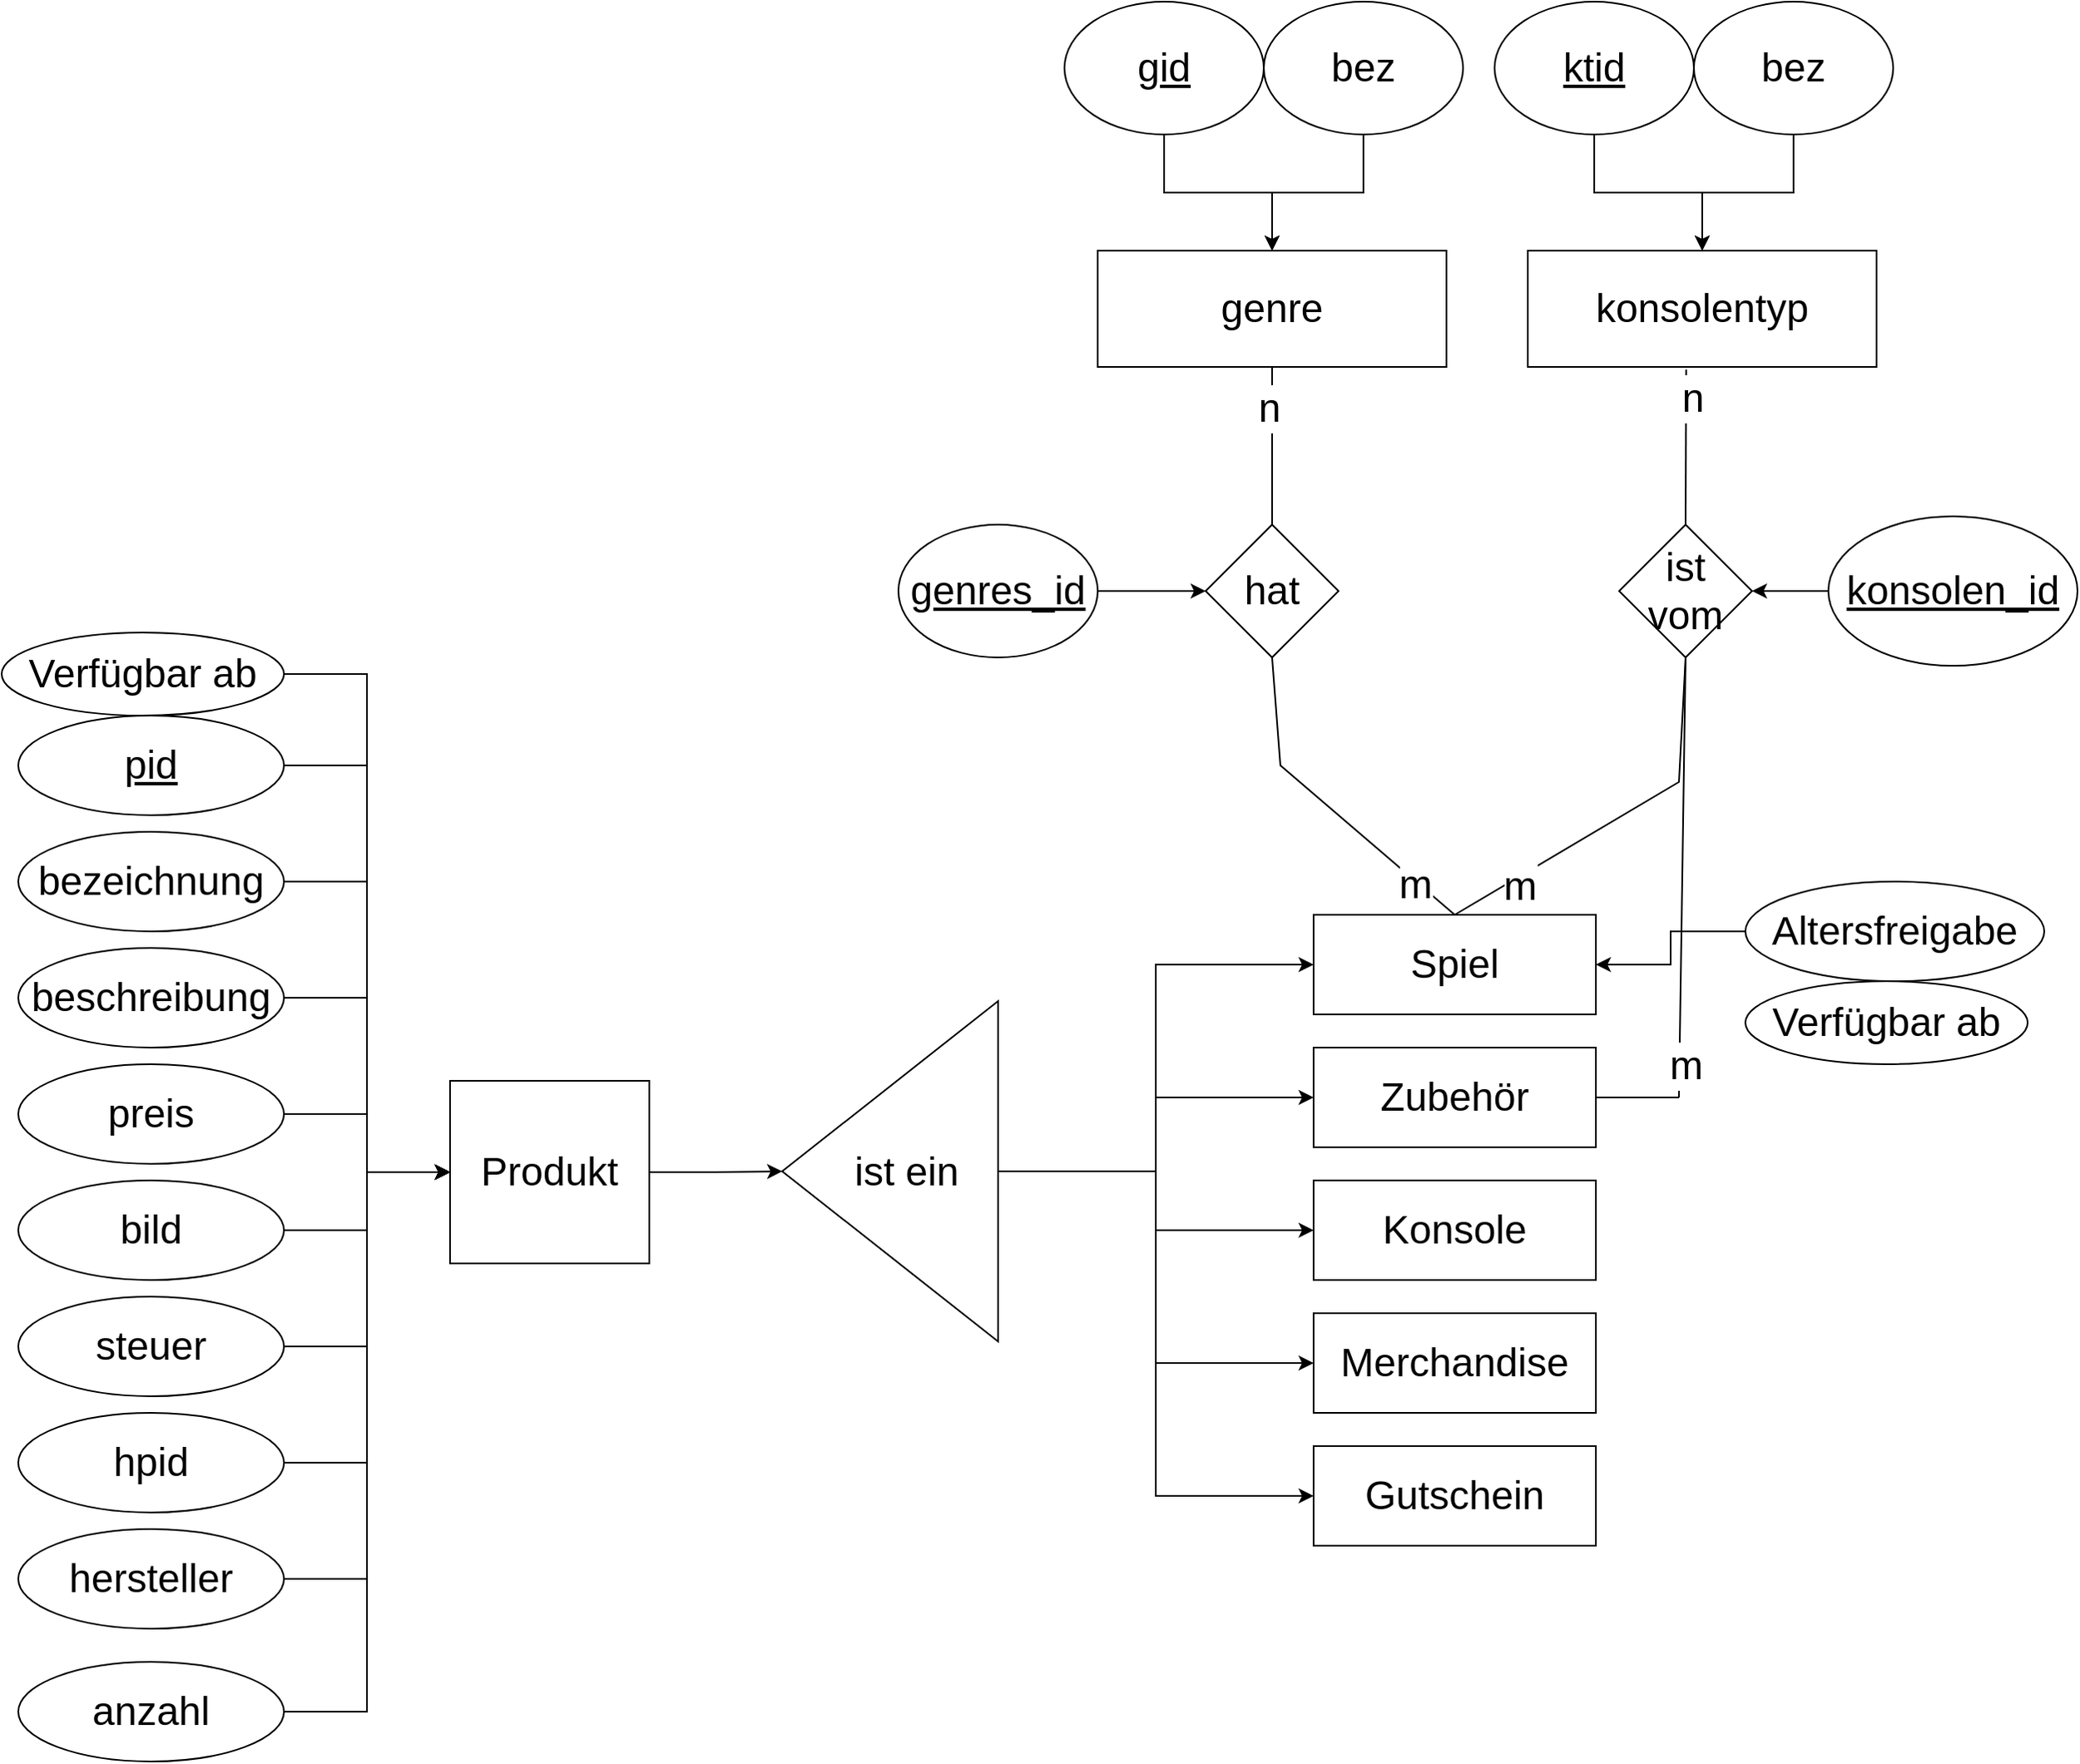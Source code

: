 <mxfile version="20.8.11" type="device"><diagram id="zSTAKk43xxl4LAh809bD" name="Seite-1"><mxGraphModel dx="1300" dy="1969" grid="1" gridSize="10" guides="1" tooltips="1" connect="1" arrows="1" fold="1" page="1" pageScale="1" pageWidth="1920" pageHeight="1200" math="0" shadow="0"><root><mxCell id="0"/><mxCell id="1" parent="0"/><mxCell id="m4fUZMMEuc3NwPpYP440-58" style="edgeStyle=orthogonalEdgeStyle;rounded=0;orthogonalLoop=1;jettySize=auto;html=1;exitX=1;exitY=0.5;exitDx=0;exitDy=0;fontSize=24;" parent="1" source="m4fUZMMEuc3NwPpYP440-1" target="m4fUZMMEuc3NwPpYP440-56" edge="1"><mxGeometry relative="1" as="geometry"/></mxCell><mxCell id="m4fUZMMEuc3NwPpYP440-1" value="&lt;div style=&quot;font-size: 24px;&quot;&gt;Produkt&lt;/div&gt;" style="rounded=0;whiteSpace=wrap;html=1;" parent="1" vertex="1"><mxGeometry x="660" y="220" width="120" height="110" as="geometry"/></mxCell><mxCell id="m4fUZMMEuc3NwPpYP440-53" style="edgeStyle=orthogonalEdgeStyle;rounded=0;orthogonalLoop=1;jettySize=auto;html=1;exitX=1;exitY=0.5;exitDx=0;exitDy=0;entryX=0;entryY=0.5;entryDx=0;entryDy=0;fontSize=24;" parent="1" source="m4fUZMMEuc3NwPpYP440-2" target="m4fUZMMEuc3NwPpYP440-1" edge="1"><mxGeometry relative="1" as="geometry"/></mxCell><mxCell id="m4fUZMMEuc3NwPpYP440-2" value="&lt;u&gt;pid&lt;/u&gt;" style="ellipse;whiteSpace=wrap;html=1;fontSize=24;" parent="1" vertex="1"><mxGeometry x="400" width="160" height="60" as="geometry"/></mxCell><mxCell id="m4fUZMMEuc3NwPpYP440-10" style="edgeStyle=orthogonalEdgeStyle;rounded=0;orthogonalLoop=1;jettySize=auto;html=1;exitX=1;exitY=0.5;exitDx=0;exitDy=0;entryX=0;entryY=0.5;entryDx=0;entryDy=0;fontSize=24;" parent="1" source="m4fUZMMEuc3NwPpYP440-3" target="m4fUZMMEuc3NwPpYP440-1" edge="1"><mxGeometry relative="1" as="geometry"/></mxCell><mxCell id="m4fUZMMEuc3NwPpYP440-3" value="bezeichnung" style="ellipse;whiteSpace=wrap;html=1;fontSize=24;" parent="1" vertex="1"><mxGeometry x="400" y="70" width="160" height="60" as="geometry"/></mxCell><mxCell id="m4fUZMMEuc3NwPpYP440-12" style="edgeStyle=orthogonalEdgeStyle;rounded=0;orthogonalLoop=1;jettySize=auto;html=1;exitX=1;exitY=0.5;exitDx=0;exitDy=0;entryX=0;entryY=0.5;entryDx=0;entryDy=0;fontSize=24;" parent="1" source="m4fUZMMEuc3NwPpYP440-4" target="m4fUZMMEuc3NwPpYP440-1" edge="1"><mxGeometry relative="1" as="geometry"/></mxCell><mxCell id="m4fUZMMEuc3NwPpYP440-4" value="&lt;div&gt;beschreibung&lt;/div&gt;" style="ellipse;whiteSpace=wrap;html=1;fontSize=24;" parent="1" vertex="1"><mxGeometry x="400" y="140" width="160" height="60" as="geometry"/></mxCell><mxCell id="m4fUZMMEuc3NwPpYP440-13" style="edgeStyle=orthogonalEdgeStyle;rounded=0;orthogonalLoop=1;jettySize=auto;html=1;exitX=1;exitY=0.5;exitDx=0;exitDy=0;fontSize=24;entryX=0;entryY=0.5;entryDx=0;entryDy=0;" parent="1" source="m4fUZMMEuc3NwPpYP440-5" target="m4fUZMMEuc3NwPpYP440-1" edge="1"><mxGeometry relative="1" as="geometry"><mxPoint x="620" y="60" as="targetPoint"/></mxGeometry></mxCell><mxCell id="m4fUZMMEuc3NwPpYP440-5" value="&lt;div&gt;preis&lt;/div&gt;" style="ellipse;whiteSpace=wrap;html=1;fontSize=24;" parent="1" vertex="1"><mxGeometry x="400" y="210" width="160" height="60" as="geometry"/></mxCell><mxCell id="m4fUZMMEuc3NwPpYP440-14" style="edgeStyle=orthogonalEdgeStyle;rounded=0;orthogonalLoop=1;jettySize=auto;html=1;exitX=1;exitY=0.5;exitDx=0;exitDy=0;entryX=0;entryY=0.5;entryDx=0;entryDy=0;fontSize=24;" parent="1" source="m4fUZMMEuc3NwPpYP440-6" target="m4fUZMMEuc3NwPpYP440-1" edge="1"><mxGeometry relative="1" as="geometry"/></mxCell><mxCell id="m4fUZMMEuc3NwPpYP440-6" value="bild" style="ellipse;whiteSpace=wrap;html=1;fontSize=24;" parent="1" vertex="1"><mxGeometry x="400" y="280" width="160" height="60" as="geometry"/></mxCell><mxCell id="m4fUZMMEuc3NwPpYP440-16" style="edgeStyle=orthogonalEdgeStyle;rounded=0;orthogonalLoop=1;jettySize=auto;html=1;exitX=1;exitY=0.5;exitDx=0;exitDy=0;entryX=0;entryY=0.5;entryDx=0;entryDy=0;fontSize=24;" parent="1" source="m4fUZMMEuc3NwPpYP440-15" target="m4fUZMMEuc3NwPpYP440-1" edge="1"><mxGeometry relative="1" as="geometry"/></mxCell><mxCell id="m4fUZMMEuc3NwPpYP440-15" value="steuer" style="ellipse;whiteSpace=wrap;html=1;fontSize=24;" parent="1" vertex="1"><mxGeometry x="400" y="350" width="160" height="60" as="geometry"/></mxCell><mxCell id="m4fUZMMEuc3NwPpYP440-18" style="edgeStyle=orthogonalEdgeStyle;rounded=0;orthogonalLoop=1;jettySize=auto;html=1;exitX=1;exitY=0.5;exitDx=0;exitDy=0;entryX=0;entryY=0.5;entryDx=0;entryDy=0;fontSize=24;" parent="1" source="m4fUZMMEuc3NwPpYP440-17" target="m4fUZMMEuc3NwPpYP440-1" edge="1"><mxGeometry relative="1" as="geometry"/></mxCell><mxCell id="m4fUZMMEuc3NwPpYP440-17" value="hpid" style="ellipse;whiteSpace=wrap;html=1;fontSize=24;" parent="1" vertex="1"><mxGeometry x="400" y="420" width="160" height="60" as="geometry"/></mxCell><mxCell id="m4fUZMMEuc3NwPpYP440-19" value="&lt;div&gt;Konsole&lt;/div&gt;" style="rounded=0;whiteSpace=wrap;html=1;fontSize=24;" parent="1" vertex="1"><mxGeometry x="1180" y="280" width="170" height="60" as="geometry"/></mxCell><mxCell id="m4fUZMMEuc3NwPpYP440-20" value="&lt;div&gt;Spiel&lt;/div&gt;" style="rounded=0;whiteSpace=wrap;html=1;fontSize=24;" parent="1" vertex="1"><mxGeometry x="1180" y="120" width="170" height="60" as="geometry"/></mxCell><mxCell id="m4fUZMMEuc3NwPpYP440-21" value="Zubehör" style="rounded=0;whiteSpace=wrap;html=1;fontSize=24;" parent="1" vertex="1"><mxGeometry x="1180" y="200" width="170" height="60" as="geometry"/></mxCell><mxCell id="m4fUZMMEuc3NwPpYP440-22" value="Merchandise" style="rounded=0;whiteSpace=wrap;html=1;fontSize=24;" parent="1" vertex="1"><mxGeometry x="1180" y="360" width="170" height="60" as="geometry"/></mxCell><mxCell id="m4fUZMMEuc3NwPpYP440-25" style="edgeStyle=orthogonalEdgeStyle;rounded=0;orthogonalLoop=1;jettySize=auto;html=1;exitX=1;exitY=0.5;exitDx=0;exitDy=0;entryX=0;entryY=0.5;entryDx=0;entryDy=0;fontSize=24;" parent="1" source="m4fUZMMEuc3NwPpYP440-24" target="m4fUZMMEuc3NwPpYP440-1" edge="1"><mxGeometry relative="1" as="geometry"/></mxCell><mxCell id="m4fUZMMEuc3NwPpYP440-24" value="hersteller" style="ellipse;whiteSpace=wrap;html=1;fontSize=24;" parent="1" vertex="1"><mxGeometry x="400" y="490" width="160" height="60" as="geometry"/></mxCell><mxCell id="m4fUZMMEuc3NwPpYP440-33" value="&lt;div&gt;konsolentyp&lt;/div&gt;" style="rounded=0;whiteSpace=wrap;html=1;fontSize=24;" parent="1" vertex="1"><mxGeometry x="1309" y="-280" width="210" height="70" as="geometry"/></mxCell><mxCell id="m4fUZMMEuc3NwPpYP440-34" value="genre" style="rounded=0;whiteSpace=wrap;html=1;fontSize=24;" parent="1" vertex="1"><mxGeometry x="1050" y="-280" width="210" height="70" as="geometry"/></mxCell><mxCell id="m4fUZMMEuc3NwPpYP440-37" value="Gutschein" style="rounded=0;whiteSpace=wrap;html=1;fontSize=24;" parent="1" vertex="1"><mxGeometry x="1180" y="440" width="170" height="60" as="geometry"/></mxCell><mxCell id="m4fUZMMEuc3NwPpYP440-42" style="edgeStyle=orthogonalEdgeStyle;rounded=0;orthogonalLoop=1;jettySize=auto;html=1;exitX=0.5;exitY=1;exitDx=0;exitDy=0;fontSize=24;" parent="1" source="m4fUZMMEuc3NwPpYP440-39" target="m4fUZMMEuc3NwPpYP440-33" edge="1"><mxGeometry relative="1" as="geometry"/></mxCell><mxCell id="m4fUZMMEuc3NwPpYP440-39" value="&lt;u&gt;ktid&lt;/u&gt;" style="ellipse;whiteSpace=wrap;html=1;fontSize=24;" parent="1" vertex="1"><mxGeometry x="1289" y="-430" width="120" height="80" as="geometry"/></mxCell><mxCell id="m4fUZMMEuc3NwPpYP440-41" style="edgeStyle=orthogonalEdgeStyle;rounded=0;orthogonalLoop=1;jettySize=auto;html=1;exitX=0.5;exitY=1;exitDx=0;exitDy=0;fontSize=24;" parent="1" source="m4fUZMMEuc3NwPpYP440-40" target="m4fUZMMEuc3NwPpYP440-33" edge="1"><mxGeometry relative="1" as="geometry"/></mxCell><mxCell id="m4fUZMMEuc3NwPpYP440-40" value="bez" style="ellipse;whiteSpace=wrap;html=1;fontSize=24;" parent="1" vertex="1"><mxGeometry x="1409" y="-430" width="120" height="80" as="geometry"/></mxCell><mxCell id="m4fUZMMEuc3NwPpYP440-45" style="edgeStyle=orthogonalEdgeStyle;rounded=0;orthogonalLoop=1;jettySize=auto;html=1;exitX=0.5;exitY=1;exitDx=0;exitDy=0;fontSize=24;" parent="1" source="m4fUZMMEuc3NwPpYP440-43" target="m4fUZMMEuc3NwPpYP440-34" edge="1"><mxGeometry relative="1" as="geometry"/></mxCell><mxCell id="m4fUZMMEuc3NwPpYP440-43" value="&lt;u&gt;gid&lt;/u&gt;" style="ellipse;whiteSpace=wrap;html=1;fontSize=24;" parent="1" vertex="1"><mxGeometry x="1030" y="-430" width="120" height="80" as="geometry"/></mxCell><mxCell id="m4fUZMMEuc3NwPpYP440-46" style="edgeStyle=orthogonalEdgeStyle;rounded=0;orthogonalLoop=1;jettySize=auto;html=1;exitX=0.5;exitY=1;exitDx=0;exitDy=0;fontSize=24;" parent="1" source="m4fUZMMEuc3NwPpYP440-44" target="m4fUZMMEuc3NwPpYP440-34" edge="1"><mxGeometry relative="1" as="geometry"/></mxCell><mxCell id="m4fUZMMEuc3NwPpYP440-44" value="bez" style="ellipse;whiteSpace=wrap;html=1;fontSize=24;" parent="1" vertex="1"><mxGeometry x="1150" y="-430" width="120" height="80" as="geometry"/></mxCell><mxCell id="m4fUZMMEuc3NwPpYP440-59" style="edgeStyle=orthogonalEdgeStyle;rounded=0;orthogonalLoop=1;jettySize=auto;html=1;exitX=0;exitY=0.5;exitDx=0;exitDy=0;entryX=0;entryY=0.5;entryDx=0;entryDy=0;fontSize=24;" parent="1" source="m4fUZMMEuc3NwPpYP440-56" target="m4fUZMMEuc3NwPpYP440-20" edge="1"><mxGeometry relative="1" as="geometry"/></mxCell><mxCell id="m4fUZMMEuc3NwPpYP440-60" style="edgeStyle=orthogonalEdgeStyle;rounded=0;orthogonalLoop=1;jettySize=auto;html=1;exitX=0;exitY=0.5;exitDx=0;exitDy=0;entryX=0;entryY=0.5;entryDx=0;entryDy=0;fontSize=24;" parent="1" source="m4fUZMMEuc3NwPpYP440-56" target="m4fUZMMEuc3NwPpYP440-21" edge="1"><mxGeometry relative="1" as="geometry"/></mxCell><mxCell id="m4fUZMMEuc3NwPpYP440-61" style="edgeStyle=orthogonalEdgeStyle;rounded=0;orthogonalLoop=1;jettySize=auto;html=1;exitX=0;exitY=0.5;exitDx=0;exitDy=0;fontSize=24;" parent="1" source="m4fUZMMEuc3NwPpYP440-56" target="m4fUZMMEuc3NwPpYP440-19" edge="1"><mxGeometry relative="1" as="geometry"/></mxCell><mxCell id="m4fUZMMEuc3NwPpYP440-62" style="edgeStyle=orthogonalEdgeStyle;rounded=0;orthogonalLoop=1;jettySize=auto;html=1;exitX=0;exitY=0.5;exitDx=0;exitDy=0;entryX=0;entryY=0.5;entryDx=0;entryDy=0;fontSize=24;" parent="1" source="m4fUZMMEuc3NwPpYP440-56" target="m4fUZMMEuc3NwPpYP440-22" edge="1"><mxGeometry relative="1" as="geometry"/></mxCell><mxCell id="m4fUZMMEuc3NwPpYP440-63" style="edgeStyle=orthogonalEdgeStyle;rounded=0;orthogonalLoop=1;jettySize=auto;html=1;exitX=0;exitY=0.5;exitDx=0;exitDy=0;entryX=0;entryY=0.5;entryDx=0;entryDy=0;fontSize=24;" parent="1" source="m4fUZMMEuc3NwPpYP440-56" target="m4fUZMMEuc3NwPpYP440-37" edge="1"><mxGeometry relative="1" as="geometry"/></mxCell><mxCell id="m4fUZMMEuc3NwPpYP440-56" value="" style="triangle;whiteSpace=wrap;html=1;fontSize=24;rotation=-180;verticalAlign=middle;" parent="1" vertex="1"><mxGeometry x="860" y="172" width="130" height="205" as="geometry"/></mxCell><mxCell id="m4fUZMMEuc3NwPpYP440-64" value="ist ein" style="text;html=1;strokeColor=none;fillColor=none;align=center;verticalAlign=middle;whiteSpace=wrap;rounded=0;fontSize=24;" parent="1" vertex="1"><mxGeometry x="900" y="259.5" width="70" height="30.5" as="geometry"/></mxCell><mxCell id="m4fUZMMEuc3NwPpYP440-65" value="hat" style="rhombus;whiteSpace=wrap;html=1;fontSize=24;" parent="1" vertex="1"><mxGeometry x="1115" y="-115" width="80" height="80" as="geometry"/></mxCell><mxCell id="m4fUZMMEuc3NwPpYP440-66" value="&lt;div&gt;ist&lt;/div&gt;&lt;div&gt;vom&lt;br&gt;&lt;/div&gt;" style="rhombus;whiteSpace=wrap;html=1;fontSize=24;" parent="1" vertex="1"><mxGeometry x="1364" y="-115" width="80" height="80" as="geometry"/></mxCell><mxCell id="m4fUZMMEuc3NwPpYP440-67" value="" style="endArrow=none;html=1;rounded=0;fontSize=24;entryX=0.5;entryY=1;entryDx=0;entryDy=0;exitX=0.5;exitY=0;exitDx=0;exitDy=0;" parent="1" source="m4fUZMMEuc3NwPpYP440-65" target="m4fUZMMEuc3NwPpYP440-34" edge="1"><mxGeometry width="50" height="50" relative="1" as="geometry"><mxPoint x="810" y="90" as="sourcePoint"/><mxPoint x="860" y="40" as="targetPoint"/></mxGeometry></mxCell><mxCell id="m4fUZMMEuc3NwPpYP440-73" value="n" style="edgeLabel;html=1;align=center;verticalAlign=middle;resizable=0;points=[];fontSize=24;" parent="m4fUZMMEuc3NwPpYP440-67" vertex="1" connectable="0"><mxGeometry x="0.487" y="2" relative="1" as="geometry"><mxPoint as="offset"/></mxGeometry></mxCell><mxCell id="m4fUZMMEuc3NwPpYP440-68" value="" style="endArrow=none;html=1;rounded=0;fontSize=24;entryX=0.454;entryY=1.024;entryDx=0;entryDy=0;exitX=0.5;exitY=0;exitDx=0;exitDy=0;entryPerimeter=0;" parent="1" source="m4fUZMMEuc3NwPpYP440-66" target="m4fUZMMEuc3NwPpYP440-33" edge="1"><mxGeometry width="50" height="50" relative="1" as="geometry"><mxPoint x="1419" y="-160" as="sourcePoint"/><mxPoint x="1419" y="-300" as="targetPoint"/></mxGeometry></mxCell><mxCell id="m4fUZMMEuc3NwPpYP440-74" value="n" style="edgeLabel;html=1;align=center;verticalAlign=middle;resizable=0;points=[];fontSize=24;" parent="m4fUZMMEuc3NwPpYP440-68" vertex="1" connectable="0"><mxGeometry x="0.629" y="-3" relative="1" as="geometry"><mxPoint as="offset"/></mxGeometry></mxCell><mxCell id="m4fUZMMEuc3NwPpYP440-69" value="" style="endArrow=none;html=1;rounded=0;fontSize=24;exitX=0.5;exitY=1;exitDx=0;exitDy=0;entryX=0.5;entryY=0;entryDx=0;entryDy=0;" parent="1" source="m4fUZMMEuc3NwPpYP440-65" target="m4fUZMMEuc3NwPpYP440-20" edge="1"><mxGeometry width="50" height="50" relative="1" as="geometry"><mxPoint x="1170" y="-60" as="sourcePoint"/><mxPoint x="1220" y="-110" as="targetPoint"/><Array as="points"><mxPoint x="1160" y="30"/></Array></mxGeometry></mxCell><mxCell id="m4fUZMMEuc3NwPpYP440-71" value="m" style="edgeLabel;html=1;align=center;verticalAlign=middle;resizable=0;points=[];fontSize=24;" parent="m4fUZMMEuc3NwPpYP440-69" vertex="1" connectable="0"><mxGeometry x="0.705" y="-2" relative="1" as="geometry"><mxPoint as="offset"/></mxGeometry></mxCell><mxCell id="m4fUZMMEuc3NwPpYP440-70" value="" style="endArrow=none;html=1;rounded=0;fontSize=24;exitX=0.5;exitY=1;exitDx=0;exitDy=0;entryX=0.5;entryY=0;entryDx=0;entryDy=0;" parent="1" source="m4fUZMMEuc3NwPpYP440-66" target="m4fUZMMEuc3NwPpYP440-20" edge="1"><mxGeometry width="50" height="50" relative="1" as="geometry"><mxPoint x="1165" y="-70" as="sourcePoint"/><mxPoint x="1270" y="130" as="targetPoint"/><Array as="points"><mxPoint x="1400" y="40"/></Array></mxGeometry></mxCell><mxCell id="m4fUZMMEuc3NwPpYP440-72" value="m" style="edgeLabel;html=1;align=center;verticalAlign=middle;resizable=0;points=[];fontSize=24;" parent="m4fUZMMEuc3NwPpYP440-70" vertex="1" connectable="0"><mxGeometry x="0.732" relative="1" as="geometry"><mxPoint x="12" y="-1" as="offset"/></mxGeometry></mxCell><mxCell id="m4fUZMMEuc3NwPpYP440-78" style="edgeStyle=orthogonalEdgeStyle;rounded=0;orthogonalLoop=1;jettySize=auto;html=1;exitX=1;exitY=0.5;exitDx=0;exitDy=0;entryX=0;entryY=0.5;entryDx=0;entryDy=0;fontSize=24;" parent="1" source="m4fUZMMEuc3NwPpYP440-75" target="m4fUZMMEuc3NwPpYP440-65" edge="1"><mxGeometry relative="1" as="geometry"/></mxCell><mxCell id="m4fUZMMEuc3NwPpYP440-75" value="genres_id" style="ellipse;whiteSpace=wrap;html=1;fontSize=24;fontStyle=4" parent="1" vertex="1"><mxGeometry x="930" y="-115" width="120" height="80" as="geometry"/></mxCell><mxCell id="m4fUZMMEuc3NwPpYP440-80" style="edgeStyle=orthogonalEdgeStyle;rounded=0;orthogonalLoop=1;jettySize=auto;html=1;exitX=0;exitY=0.5;exitDx=0;exitDy=0;fontSize=24;" parent="1" source="m4fUZMMEuc3NwPpYP440-79" target="m4fUZMMEuc3NwPpYP440-66" edge="1"><mxGeometry relative="1" as="geometry"/></mxCell><mxCell id="m4fUZMMEuc3NwPpYP440-79" value="konsolen_id" style="ellipse;whiteSpace=wrap;html=1;fontSize=24;fontStyle=4" parent="1" vertex="1"><mxGeometry x="1490" y="-120" width="150" height="90" as="geometry"/></mxCell><mxCell id="m4fUZMMEuc3NwPpYP440-81" value="" style="endArrow=none;html=1;rounded=0;fontSize=24;exitX=1;exitY=0.5;exitDx=0;exitDy=0;" parent="1" source="m4fUZMMEuc3NwPpYP440-21" edge="1"><mxGeometry width="50" height="50" relative="1" as="geometry"><mxPoint x="930" y="70" as="sourcePoint"/><mxPoint x="1400" y="230" as="targetPoint"/></mxGeometry></mxCell><mxCell id="m4fUZMMEuc3NwPpYP440-83" value="" style="endArrow=none;html=1;rounded=0;fontSize=24;entryX=0.5;entryY=1;entryDx=0;entryDy=0;" parent="1" target="m4fUZMMEuc3NwPpYP440-66" edge="1"><mxGeometry width="50" height="50" relative="1" as="geometry"><mxPoint x="1400" y="230" as="sourcePoint"/><mxPoint x="1410" y="240" as="targetPoint"/></mxGeometry></mxCell><mxCell id="m4fUZMMEuc3NwPpYP440-85" value="m" style="edgeLabel;html=1;align=center;verticalAlign=middle;resizable=0;points=[];fontSize=24;" parent="m4fUZMMEuc3NwPpYP440-83" vertex="1" connectable="0"><mxGeometry x="-0.856" y="-3" relative="1" as="geometry"><mxPoint as="offset"/></mxGeometry></mxCell><mxCell id="m4fUZMMEuc3NwPpYP440-88" style="edgeStyle=orthogonalEdgeStyle;rounded=0;orthogonalLoop=1;jettySize=auto;html=1;exitX=1;exitY=0.5;exitDx=0;exitDy=0;entryX=0;entryY=0.5;entryDx=0;entryDy=0;fontSize=24;" parent="1" source="m4fUZMMEuc3NwPpYP440-86" target="m4fUZMMEuc3NwPpYP440-1" edge="1"><mxGeometry relative="1" as="geometry"/></mxCell><mxCell id="m4fUZMMEuc3NwPpYP440-86" value="&lt;div&gt;anzahl&lt;/div&gt;" style="ellipse;whiteSpace=wrap;html=1;fontSize=24;" parent="1" vertex="1"><mxGeometry x="400" y="570" width="160" height="60" as="geometry"/></mxCell><mxCell id="CGxVpACgaqhz0VvoEnwn-3" style="edgeStyle=orthogonalEdgeStyle;rounded=0;orthogonalLoop=1;jettySize=auto;html=1;exitX=0;exitY=0.5;exitDx=0;exitDy=0;entryX=1;entryY=0.5;entryDx=0;entryDy=0;fontSize=24;" parent="1" source="CGxVpACgaqhz0VvoEnwn-1" target="m4fUZMMEuc3NwPpYP440-20" edge="1"><mxGeometry relative="1" as="geometry"/></mxCell><mxCell id="CGxVpACgaqhz0VvoEnwn-1" value="Altersfreigabe" style="ellipse;whiteSpace=wrap;html=1;fontSize=24;" parent="1" vertex="1"><mxGeometry x="1440" y="100" width="180" height="60" as="geometry"/></mxCell><mxCell id="CGxVpACgaqhz0VvoEnwn-2" value="Verfügbar ab" style="ellipse;whiteSpace=wrap;html=1;fontSize=24;" parent="1" vertex="1"><mxGeometry x="1440" y="160" width="170" height="50" as="geometry"/></mxCell><mxCell id="TH0qfF0er3j8X1AxBTmy-2" style="edgeStyle=orthogonalEdgeStyle;rounded=0;orthogonalLoop=1;jettySize=auto;html=1;exitX=1;exitY=0.5;exitDx=0;exitDy=0;entryX=0;entryY=0.5;entryDx=0;entryDy=0;" edge="1" parent="1" source="TH0qfF0er3j8X1AxBTmy-1" target="m4fUZMMEuc3NwPpYP440-1"><mxGeometry relative="1" as="geometry"/></mxCell><mxCell id="TH0qfF0er3j8X1AxBTmy-1" value="Verfügbar ab" style="ellipse;whiteSpace=wrap;html=1;fontSize=24;" vertex="1" parent="1"><mxGeometry x="390" y="-50" width="170" height="50" as="geometry"/></mxCell></root></mxGraphModel></diagram></mxfile>